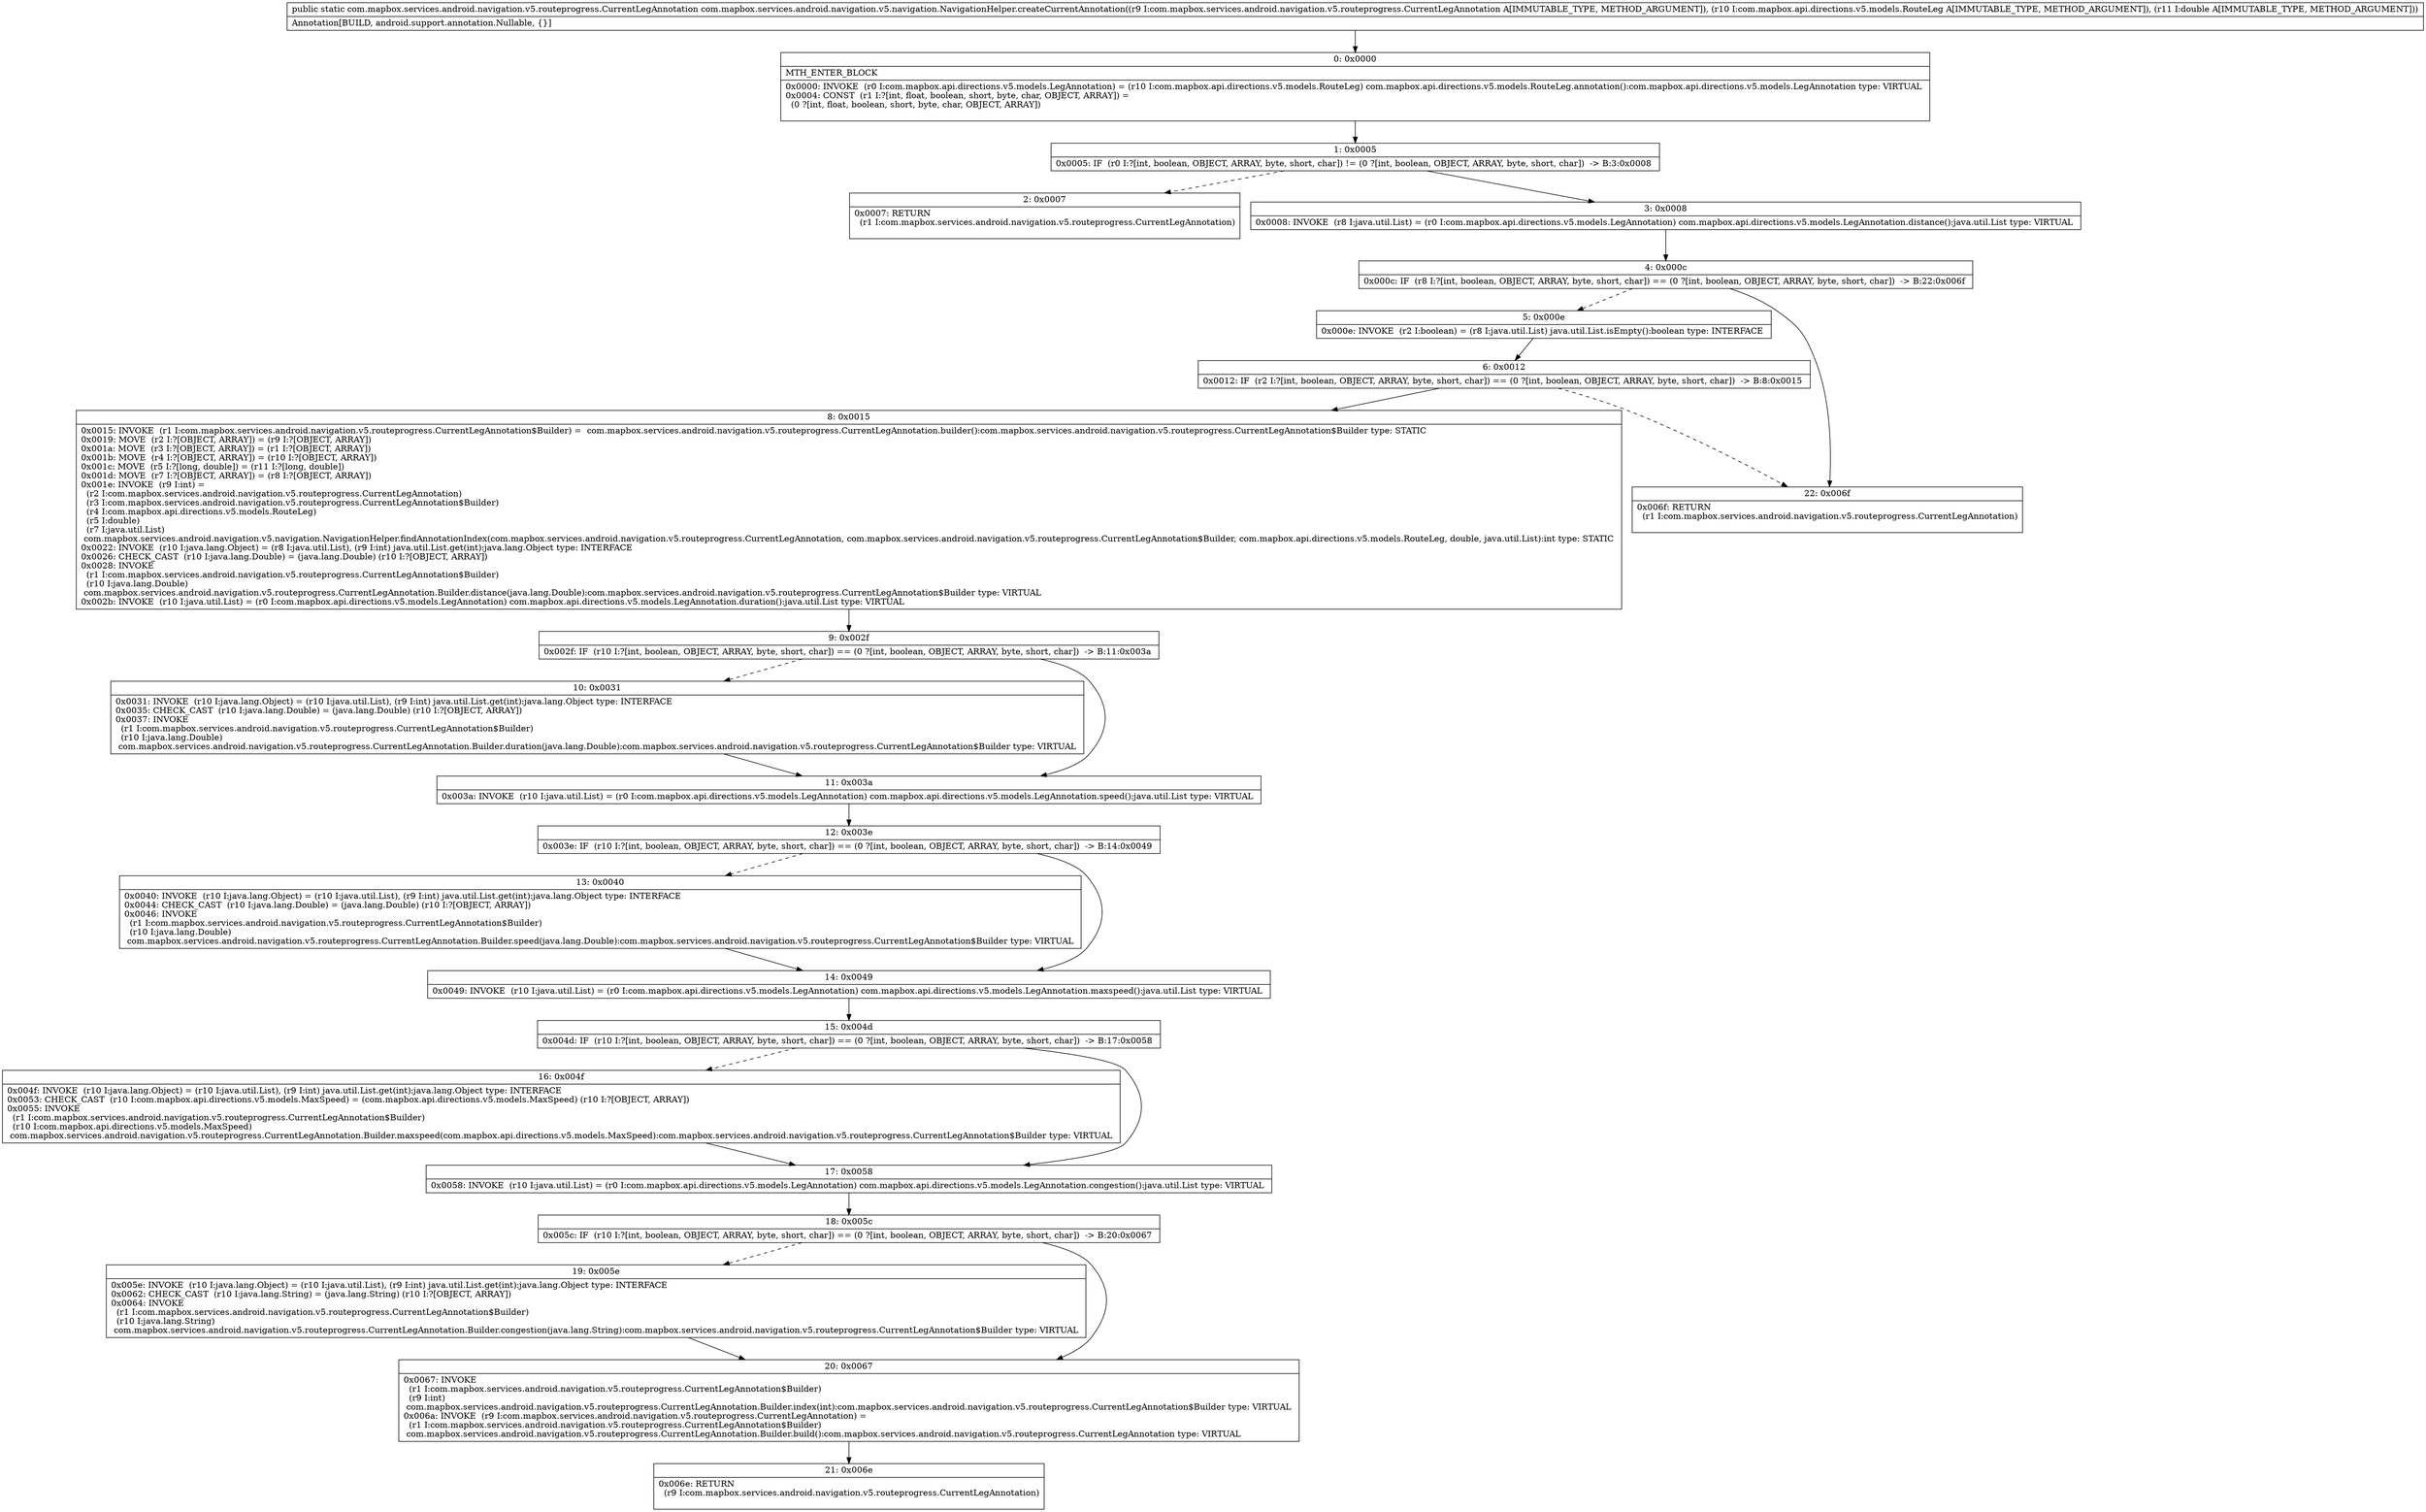 digraph "CFG forcom.mapbox.services.android.navigation.v5.navigation.NavigationHelper.createCurrentAnnotation(Lcom\/mapbox\/services\/android\/navigation\/v5\/routeprogress\/CurrentLegAnnotation;Lcom\/mapbox\/api\/directions\/v5\/models\/RouteLeg;D)Lcom\/mapbox\/services\/android\/navigation\/v5\/routeprogress\/CurrentLegAnnotation;" {
Node_0 [shape=record,label="{0\:\ 0x0000|MTH_ENTER_BLOCK\l|0x0000: INVOKE  (r0 I:com.mapbox.api.directions.v5.models.LegAnnotation) = (r10 I:com.mapbox.api.directions.v5.models.RouteLeg) com.mapbox.api.directions.v5.models.RouteLeg.annotation():com.mapbox.api.directions.v5.models.LegAnnotation type: VIRTUAL \l0x0004: CONST  (r1 I:?[int, float, boolean, short, byte, char, OBJECT, ARRAY]) = \l  (0 ?[int, float, boolean, short, byte, char, OBJECT, ARRAY])\l \l}"];
Node_1 [shape=record,label="{1\:\ 0x0005|0x0005: IF  (r0 I:?[int, boolean, OBJECT, ARRAY, byte, short, char]) != (0 ?[int, boolean, OBJECT, ARRAY, byte, short, char])  \-\> B:3:0x0008 \l}"];
Node_2 [shape=record,label="{2\:\ 0x0007|0x0007: RETURN  \l  (r1 I:com.mapbox.services.android.navigation.v5.routeprogress.CurrentLegAnnotation)\l \l}"];
Node_3 [shape=record,label="{3\:\ 0x0008|0x0008: INVOKE  (r8 I:java.util.List) = (r0 I:com.mapbox.api.directions.v5.models.LegAnnotation) com.mapbox.api.directions.v5.models.LegAnnotation.distance():java.util.List type: VIRTUAL \l}"];
Node_4 [shape=record,label="{4\:\ 0x000c|0x000c: IF  (r8 I:?[int, boolean, OBJECT, ARRAY, byte, short, char]) == (0 ?[int, boolean, OBJECT, ARRAY, byte, short, char])  \-\> B:22:0x006f \l}"];
Node_5 [shape=record,label="{5\:\ 0x000e|0x000e: INVOKE  (r2 I:boolean) = (r8 I:java.util.List) java.util.List.isEmpty():boolean type: INTERFACE \l}"];
Node_6 [shape=record,label="{6\:\ 0x0012|0x0012: IF  (r2 I:?[int, boolean, OBJECT, ARRAY, byte, short, char]) == (0 ?[int, boolean, OBJECT, ARRAY, byte, short, char])  \-\> B:8:0x0015 \l}"];
Node_8 [shape=record,label="{8\:\ 0x0015|0x0015: INVOKE  (r1 I:com.mapbox.services.android.navigation.v5.routeprogress.CurrentLegAnnotation$Builder) =  com.mapbox.services.android.navigation.v5.routeprogress.CurrentLegAnnotation.builder():com.mapbox.services.android.navigation.v5.routeprogress.CurrentLegAnnotation$Builder type: STATIC \l0x0019: MOVE  (r2 I:?[OBJECT, ARRAY]) = (r9 I:?[OBJECT, ARRAY]) \l0x001a: MOVE  (r3 I:?[OBJECT, ARRAY]) = (r1 I:?[OBJECT, ARRAY]) \l0x001b: MOVE  (r4 I:?[OBJECT, ARRAY]) = (r10 I:?[OBJECT, ARRAY]) \l0x001c: MOVE  (r5 I:?[long, double]) = (r11 I:?[long, double]) \l0x001d: MOVE  (r7 I:?[OBJECT, ARRAY]) = (r8 I:?[OBJECT, ARRAY]) \l0x001e: INVOKE  (r9 I:int) = \l  (r2 I:com.mapbox.services.android.navigation.v5.routeprogress.CurrentLegAnnotation)\l  (r3 I:com.mapbox.services.android.navigation.v5.routeprogress.CurrentLegAnnotation$Builder)\l  (r4 I:com.mapbox.api.directions.v5.models.RouteLeg)\l  (r5 I:double)\l  (r7 I:java.util.List)\l com.mapbox.services.android.navigation.v5.navigation.NavigationHelper.findAnnotationIndex(com.mapbox.services.android.navigation.v5.routeprogress.CurrentLegAnnotation, com.mapbox.services.android.navigation.v5.routeprogress.CurrentLegAnnotation$Builder, com.mapbox.api.directions.v5.models.RouteLeg, double, java.util.List):int type: STATIC \l0x0022: INVOKE  (r10 I:java.lang.Object) = (r8 I:java.util.List), (r9 I:int) java.util.List.get(int):java.lang.Object type: INTERFACE \l0x0026: CHECK_CAST  (r10 I:java.lang.Double) = (java.lang.Double) (r10 I:?[OBJECT, ARRAY]) \l0x0028: INVOKE  \l  (r1 I:com.mapbox.services.android.navigation.v5.routeprogress.CurrentLegAnnotation$Builder)\l  (r10 I:java.lang.Double)\l com.mapbox.services.android.navigation.v5.routeprogress.CurrentLegAnnotation.Builder.distance(java.lang.Double):com.mapbox.services.android.navigation.v5.routeprogress.CurrentLegAnnotation$Builder type: VIRTUAL \l0x002b: INVOKE  (r10 I:java.util.List) = (r0 I:com.mapbox.api.directions.v5.models.LegAnnotation) com.mapbox.api.directions.v5.models.LegAnnotation.duration():java.util.List type: VIRTUAL \l}"];
Node_9 [shape=record,label="{9\:\ 0x002f|0x002f: IF  (r10 I:?[int, boolean, OBJECT, ARRAY, byte, short, char]) == (0 ?[int, boolean, OBJECT, ARRAY, byte, short, char])  \-\> B:11:0x003a \l}"];
Node_10 [shape=record,label="{10\:\ 0x0031|0x0031: INVOKE  (r10 I:java.lang.Object) = (r10 I:java.util.List), (r9 I:int) java.util.List.get(int):java.lang.Object type: INTERFACE \l0x0035: CHECK_CAST  (r10 I:java.lang.Double) = (java.lang.Double) (r10 I:?[OBJECT, ARRAY]) \l0x0037: INVOKE  \l  (r1 I:com.mapbox.services.android.navigation.v5.routeprogress.CurrentLegAnnotation$Builder)\l  (r10 I:java.lang.Double)\l com.mapbox.services.android.navigation.v5.routeprogress.CurrentLegAnnotation.Builder.duration(java.lang.Double):com.mapbox.services.android.navigation.v5.routeprogress.CurrentLegAnnotation$Builder type: VIRTUAL \l}"];
Node_11 [shape=record,label="{11\:\ 0x003a|0x003a: INVOKE  (r10 I:java.util.List) = (r0 I:com.mapbox.api.directions.v5.models.LegAnnotation) com.mapbox.api.directions.v5.models.LegAnnotation.speed():java.util.List type: VIRTUAL \l}"];
Node_12 [shape=record,label="{12\:\ 0x003e|0x003e: IF  (r10 I:?[int, boolean, OBJECT, ARRAY, byte, short, char]) == (0 ?[int, boolean, OBJECT, ARRAY, byte, short, char])  \-\> B:14:0x0049 \l}"];
Node_13 [shape=record,label="{13\:\ 0x0040|0x0040: INVOKE  (r10 I:java.lang.Object) = (r10 I:java.util.List), (r9 I:int) java.util.List.get(int):java.lang.Object type: INTERFACE \l0x0044: CHECK_CAST  (r10 I:java.lang.Double) = (java.lang.Double) (r10 I:?[OBJECT, ARRAY]) \l0x0046: INVOKE  \l  (r1 I:com.mapbox.services.android.navigation.v5.routeprogress.CurrentLegAnnotation$Builder)\l  (r10 I:java.lang.Double)\l com.mapbox.services.android.navigation.v5.routeprogress.CurrentLegAnnotation.Builder.speed(java.lang.Double):com.mapbox.services.android.navigation.v5.routeprogress.CurrentLegAnnotation$Builder type: VIRTUAL \l}"];
Node_14 [shape=record,label="{14\:\ 0x0049|0x0049: INVOKE  (r10 I:java.util.List) = (r0 I:com.mapbox.api.directions.v5.models.LegAnnotation) com.mapbox.api.directions.v5.models.LegAnnotation.maxspeed():java.util.List type: VIRTUAL \l}"];
Node_15 [shape=record,label="{15\:\ 0x004d|0x004d: IF  (r10 I:?[int, boolean, OBJECT, ARRAY, byte, short, char]) == (0 ?[int, boolean, OBJECT, ARRAY, byte, short, char])  \-\> B:17:0x0058 \l}"];
Node_16 [shape=record,label="{16\:\ 0x004f|0x004f: INVOKE  (r10 I:java.lang.Object) = (r10 I:java.util.List), (r9 I:int) java.util.List.get(int):java.lang.Object type: INTERFACE \l0x0053: CHECK_CAST  (r10 I:com.mapbox.api.directions.v5.models.MaxSpeed) = (com.mapbox.api.directions.v5.models.MaxSpeed) (r10 I:?[OBJECT, ARRAY]) \l0x0055: INVOKE  \l  (r1 I:com.mapbox.services.android.navigation.v5.routeprogress.CurrentLegAnnotation$Builder)\l  (r10 I:com.mapbox.api.directions.v5.models.MaxSpeed)\l com.mapbox.services.android.navigation.v5.routeprogress.CurrentLegAnnotation.Builder.maxspeed(com.mapbox.api.directions.v5.models.MaxSpeed):com.mapbox.services.android.navigation.v5.routeprogress.CurrentLegAnnotation$Builder type: VIRTUAL \l}"];
Node_17 [shape=record,label="{17\:\ 0x0058|0x0058: INVOKE  (r10 I:java.util.List) = (r0 I:com.mapbox.api.directions.v5.models.LegAnnotation) com.mapbox.api.directions.v5.models.LegAnnotation.congestion():java.util.List type: VIRTUAL \l}"];
Node_18 [shape=record,label="{18\:\ 0x005c|0x005c: IF  (r10 I:?[int, boolean, OBJECT, ARRAY, byte, short, char]) == (0 ?[int, boolean, OBJECT, ARRAY, byte, short, char])  \-\> B:20:0x0067 \l}"];
Node_19 [shape=record,label="{19\:\ 0x005e|0x005e: INVOKE  (r10 I:java.lang.Object) = (r10 I:java.util.List), (r9 I:int) java.util.List.get(int):java.lang.Object type: INTERFACE \l0x0062: CHECK_CAST  (r10 I:java.lang.String) = (java.lang.String) (r10 I:?[OBJECT, ARRAY]) \l0x0064: INVOKE  \l  (r1 I:com.mapbox.services.android.navigation.v5.routeprogress.CurrentLegAnnotation$Builder)\l  (r10 I:java.lang.String)\l com.mapbox.services.android.navigation.v5.routeprogress.CurrentLegAnnotation.Builder.congestion(java.lang.String):com.mapbox.services.android.navigation.v5.routeprogress.CurrentLegAnnotation$Builder type: VIRTUAL \l}"];
Node_20 [shape=record,label="{20\:\ 0x0067|0x0067: INVOKE  \l  (r1 I:com.mapbox.services.android.navigation.v5.routeprogress.CurrentLegAnnotation$Builder)\l  (r9 I:int)\l com.mapbox.services.android.navigation.v5.routeprogress.CurrentLegAnnotation.Builder.index(int):com.mapbox.services.android.navigation.v5.routeprogress.CurrentLegAnnotation$Builder type: VIRTUAL \l0x006a: INVOKE  (r9 I:com.mapbox.services.android.navigation.v5.routeprogress.CurrentLegAnnotation) = \l  (r1 I:com.mapbox.services.android.navigation.v5.routeprogress.CurrentLegAnnotation$Builder)\l com.mapbox.services.android.navigation.v5.routeprogress.CurrentLegAnnotation.Builder.build():com.mapbox.services.android.navigation.v5.routeprogress.CurrentLegAnnotation type: VIRTUAL \l}"];
Node_21 [shape=record,label="{21\:\ 0x006e|0x006e: RETURN  \l  (r9 I:com.mapbox.services.android.navigation.v5.routeprogress.CurrentLegAnnotation)\l \l}"];
Node_22 [shape=record,label="{22\:\ 0x006f|0x006f: RETURN  \l  (r1 I:com.mapbox.services.android.navigation.v5.routeprogress.CurrentLegAnnotation)\l \l}"];
MethodNode[shape=record,label="{public static com.mapbox.services.android.navigation.v5.routeprogress.CurrentLegAnnotation com.mapbox.services.android.navigation.v5.navigation.NavigationHelper.createCurrentAnnotation((r9 I:com.mapbox.services.android.navigation.v5.routeprogress.CurrentLegAnnotation A[IMMUTABLE_TYPE, METHOD_ARGUMENT]), (r10 I:com.mapbox.api.directions.v5.models.RouteLeg A[IMMUTABLE_TYPE, METHOD_ARGUMENT]), (r11 I:double A[IMMUTABLE_TYPE, METHOD_ARGUMENT]))  | Annotation[BUILD, android.support.annotation.Nullable, \{\}]\l}"];
MethodNode -> Node_0;
Node_0 -> Node_1;
Node_1 -> Node_2[style=dashed];
Node_1 -> Node_3;
Node_3 -> Node_4;
Node_4 -> Node_5[style=dashed];
Node_4 -> Node_22;
Node_5 -> Node_6;
Node_6 -> Node_8;
Node_6 -> Node_22[style=dashed];
Node_8 -> Node_9;
Node_9 -> Node_10[style=dashed];
Node_9 -> Node_11;
Node_10 -> Node_11;
Node_11 -> Node_12;
Node_12 -> Node_13[style=dashed];
Node_12 -> Node_14;
Node_13 -> Node_14;
Node_14 -> Node_15;
Node_15 -> Node_16[style=dashed];
Node_15 -> Node_17;
Node_16 -> Node_17;
Node_17 -> Node_18;
Node_18 -> Node_19[style=dashed];
Node_18 -> Node_20;
Node_19 -> Node_20;
Node_20 -> Node_21;
}

